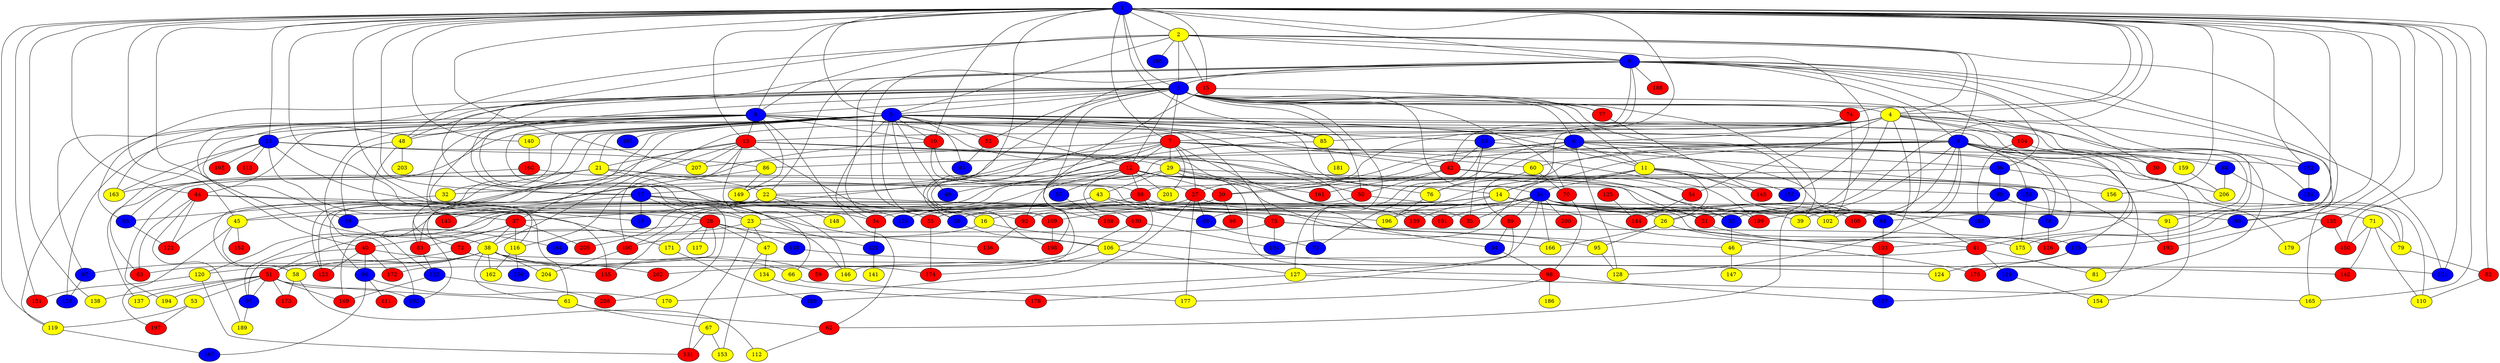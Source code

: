 graph {
0 [style = filled fillcolor = blue];
1 [style = filled fillcolor = blue];
2 [style = filled fillcolor = yellow];
3 [style = filled fillcolor = blue];
4 [style = filled fillcolor = yellow];
5 [style = filled fillcolor = blue];
6 [style = filled fillcolor = blue];
7 [style = filled fillcolor = red];
8 [style = filled fillcolor = blue];
9 [style = filled fillcolor = blue];
10 [style = filled fillcolor = red];
11 [style = filled fillcolor = yellow];
12 [style = filled fillcolor = red];
13 [style = filled fillcolor = red];
14 [style = filled fillcolor = yellow];
15 [style = filled fillcolor = red];
16 [style = filled fillcolor = yellow];
17 [style = filled fillcolor = blue];
18 [style = filled fillcolor = blue];
19 [style = filled fillcolor = blue];
20 [style = filled fillcolor = red];
21 [style = filled fillcolor = yellow];
22 [style = filled fillcolor = yellow];
23 [style = filled fillcolor = yellow];
24 [style = filled fillcolor = blue];
25 [style = filled fillcolor = blue];
26 [style = filled fillcolor = yellow];
27 [style = filled fillcolor = red];
28 [style = filled fillcolor = red];
29 [style = filled fillcolor = yellow];
30 [style = filled fillcolor = red];
31 [style = filled fillcolor = red];
32 [style = filled fillcolor = yellow];
33 [style = filled fillcolor = blue];
34 [style = filled fillcolor = red];
35 [style = filled fillcolor = red];
36 [style = filled fillcolor = blue];
37 [style = filled fillcolor = red];
38 [style = filled fillcolor = yellow];
39 [style = filled fillcolor = yellow];
40 [style = filled fillcolor = red];
41 [style = filled fillcolor = red];
42 [style = filled fillcolor = red];
43 [style = filled fillcolor = yellow];
44 [style = filled fillcolor = red];
45 [style = filled fillcolor = yellow];
46 [style = filled fillcolor = yellow];
47 [style = filled fillcolor = yellow];
48 [style = filled fillcolor = yellow];
49 [style = filled fillcolor = blue];
50 [style = filled fillcolor = red];
51 [style = filled fillcolor = red];
52 [style = filled fillcolor = red];
53 [style = filled fillcolor = yellow];
54 [style = filled fillcolor = red];
55 [style = filled fillcolor = red];
56 [style = filled fillcolor = blue];
57 [style = filled fillcolor = blue];
58 [style = filled fillcolor = yellow];
59 [style = filled fillcolor = red];
60 [style = filled fillcolor = yellow];
61 [style = filled fillcolor = yellow];
62 [style = filled fillcolor = red];
63 [style = filled fillcolor = red];
64 [style = filled fillcolor = blue];
65 [style = filled fillcolor = blue];
66 [style = filled fillcolor = yellow];
67 [style = filled fillcolor = yellow];
68 [style = filled fillcolor = blue];
69 [style = filled fillcolor = blue];
70 [style = filled fillcolor = red];
71 [style = filled fillcolor = yellow];
72 [style = filled fillcolor = red];
73 [style = filled fillcolor = blue];
74 [style = filled fillcolor = red];
75 [style = filled fillcolor = red];
76 [style = filled fillcolor = yellow];
77 [style = filled fillcolor = red];
78 [style = filled fillcolor = blue];
79 [style = filled fillcolor = yellow];
80 [style = filled fillcolor = blue];
81 [style = filled fillcolor = yellow];
82 [style = filled fillcolor = red];
83 [style = filled fillcolor = red];
84 [style = filled fillcolor = blue];
85 [style = filled fillcolor = yellow];
86 [style = filled fillcolor = yellow];
87 [style = filled fillcolor = blue];
88 [style = filled fillcolor = red];
89 [style = filled fillcolor = red];
90 [style = filled fillcolor = blue];
91 [style = filled fillcolor = yellow];
92 [style = filled fillcolor = red];
93 [style = filled fillcolor = blue];
94 [style = filled fillcolor = blue];
95 [style = filled fillcolor = yellow];
96 [style = filled fillcolor = red];
97 [style = filled fillcolor = blue];
98 [style = filled fillcolor = red];
99 [style = filled fillcolor = blue];
100 [style = filled fillcolor = red];
101 [style = filled fillcolor = blue];
102 [style = filled fillcolor = yellow];
103 [style = filled fillcolor = red];
104 [style = filled fillcolor = red];
105 [style = filled fillcolor = red];
106 [style = filled fillcolor = yellow];
107 [style = filled fillcolor = blue];
108 [style = filled fillcolor = red];
109 [style = filled fillcolor = red];
110 [style = filled fillcolor = yellow];
111 [style = filled fillcolor = red];
112 [style = filled fillcolor = yellow];
113 [style = filled fillcolor = red];
114 [style = filled fillcolor = blue];
115 [style = filled fillcolor = blue];
116 [style = filled fillcolor = yellow];
117 [style = filled fillcolor = yellow];
118 [style = filled fillcolor = blue];
119 [style = filled fillcolor = yellow];
120 [style = filled fillcolor = yellow];
121 [style = filled fillcolor = blue];
122 [style = filled fillcolor = red];
123 [style = filled fillcolor = red];
124 [style = filled fillcolor = yellow];
125 [style = filled fillcolor = red];
126 [style = filled fillcolor = red];
127 [style = filled fillcolor = yellow];
128 [style = filled fillcolor = yellow];
129 [style = filled fillcolor = blue];
130 [style = filled fillcolor = red];
131 [style = filled fillcolor = red];
132 [style = filled fillcolor = blue];
133 [style = filled fillcolor = blue];
134 [style = filled fillcolor = yellow];
135 [style = filled fillcolor = red];
136 [style = filled fillcolor = red];
137 [style = filled fillcolor = yellow];
138 [style = filled fillcolor = yellow];
139 [style = filled fillcolor = red];
140 [style = filled fillcolor = yellow];
141 [style = filled fillcolor = yellow];
142 [style = filled fillcolor = red];
143 [style = filled fillcolor = red];
144 [style = filled fillcolor = red];
145 [style = filled fillcolor = red];
146 [style = filled fillcolor = yellow];
147 [style = filled fillcolor = yellow];
148 [style = filled fillcolor = yellow];
149 [style = filled fillcolor = yellow];
150 [style = filled fillcolor = red];
151 [style = filled fillcolor = red];
152 [style = filled fillcolor = red];
153 [style = filled fillcolor = yellow];
154 [style = filled fillcolor = yellow];
155 [style = filled fillcolor = red];
156 [style = filled fillcolor = yellow];
157 [style = filled fillcolor = blue];
158 [style = filled fillcolor = blue];
159 [style = filled fillcolor = yellow];
160 [style = filled fillcolor = red];
161 [style = filled fillcolor = red];
162 [style = filled fillcolor = yellow];
163 [style = filled fillcolor = yellow];
164 [style = filled fillcolor = blue];
165 [style = filled fillcolor = yellow];
166 [style = filled fillcolor = yellow];
167 [style = filled fillcolor = blue];
168 [style = filled fillcolor = red];
169 [style = filled fillcolor = red];
170 [style = filled fillcolor = yellow];
171 [style = filled fillcolor = yellow];
172 [style = filled fillcolor = red];
173 [style = filled fillcolor = red];
174 [style = filled fillcolor = red];
175 [style = filled fillcolor = yellow];
176 [style = filled fillcolor = red];
177 [style = filled fillcolor = yellow];
178 [style = filled fillcolor = red];
179 [style = filled fillcolor = yellow];
180 [style = filled fillcolor = blue];
181 [style = filled fillcolor = yellow];
182 [style = filled fillcolor = blue];
183 [style = filled fillcolor = blue];
184 [style = filled fillcolor = blue];
185 [style = filled fillcolor = blue];
186 [style = filled fillcolor = yellow];
187 [style = filled fillcolor = blue];
188 [style = filled fillcolor = red];
189 [style = filled fillcolor = yellow];
190 [style = filled fillcolor = blue];
191 [style = filled fillcolor = red];
192 [style = filled fillcolor = blue];
193 [style = filled fillcolor = red];
194 [style = filled fillcolor = yellow];
195 [style = filled fillcolor = blue];
196 [style = filled fillcolor = yellow];
197 [style = filled fillcolor = red];
198 [style = filled fillcolor = red];
199 [style = filled fillcolor = red];
200 [style = filled fillcolor = red];
201 [style = filled fillcolor = yellow];
202 [style = filled fillcolor = red];
203 [style = filled fillcolor = yellow];
204 [style = filled fillcolor = yellow];
205 [style = filled fillcolor = red];
206 [style = filled fillcolor = yellow];
207 [style = filled fillcolor = yellow];
208 [style = filled fillcolor = red];
1 -- 4;
1 -- 3;
1 -- 0;
1 -- 2;
3 -- 208;
1 -- 5;
1 -- 7;
1 -- 8;
1 -- 10;
1 -- 13;
1 -- 15;
1 -- 17;
1 -- 19;
1 -- 23;
1 -- 25;
1 -- 28;
1 -- 38;
1 -- 44;
1 -- 45;
1 -- 56;
1 -- 64;
1 -- 74;
1 -- 82;
1 -- 85;
1 -- 90;
1 -- 101;
1 -- 119;
1 -- 135;
1 -- 138;
1 -- 140;
1 -- 150;
1 -- 151;
1 -- 156;
1 -- 165;
1 -- 182;
1 -- 193;
1 -- 199;
1 -- 207;
2 -- 0;
2 -- 3;
2 -- 4;
2 -- 5;
2 -- 8;
2 -- 9;
2 -- 15;
2 -- 17;
2 -- 48;
2 -- 126;
2 -- 157;
2 -- 195;
0 -- 3;
0 -- 7;
0 -- 9;
0 -- 22;
0 -- 27;
0 -- 30;
0 -- 36;
0 -- 48;
0 -- 55;
0 -- 90;
0 -- 92;
0 -- 101;
0 -- 104;
0 -- 182;
0 -- 188;
0 -- 198;
3 -- 4;
3 -- 5;
3 -- 6;
3 -- 7;
3 -- 8;
3 -- 11;
3 -- 12;
3 -- 23;
3 -- 24;
3 -- 26;
3 -- 39;
3 -- 40;
3 -- 50;
3 -- 52;
3 -- 65;
3 -- 69;
3 -- 70;
3 -- 74;
3 -- 77;
3 -- 102;
3 -- 127;
3 -- 149;
3 -- 163;
3 -- 168;
3 -- 175;
4 -- 6;
4 -- 13;
4 -- 30;
4 -- 31;
4 -- 38;
4 -- 42;
4 -- 46;
4 -- 54;
4 -- 81;
4 -- 85;
4 -- 104;
4 -- 165;
4 -- 185;
4 -- 205;
5 -- 6;
5 -- 9;
5 -- 10;
5 -- 11;
5 -- 12;
5 -- 14;
5 -- 16;
5 -- 21;
5 -- 32;
5 -- 34;
5 -- 35;
5 -- 37;
5 -- 49;
5 -- 52;
5 -- 65;
5 -- 72;
5 -- 83;
5 -- 85;
5 -- 91;
5 -- 93;
5 -- 107;
5 -- 109;
5 -- 119;
5 -- 123;
5 -- 133;
5 -- 140;
6 -- 11;
6 -- 20;
6 -- 36;
6 -- 62;
6 -- 73;
6 -- 76;
6 -- 128;
6 -- 130;
6 -- 187;
6 -- 206;
7 -- 12;
7 -- 17;
7 -- 22;
7 -- 27;
7 -- 29;
7 -- 60;
7 -- 139;
7 -- 182;
7 -- 198;
7 -- 199;
7 -- 201;
7 -- 207;
8 -- 10;
8 -- 13;
8 -- 18;
8 -- 19;
8 -- 25;
8 -- 41;
8 -- 42;
8 -- 44;
8 -- 48;
8 -- 50;
8 -- 62;
8 -- 75;
8 -- 87;
8 -- 146;
8 -- 149;
8 -- 155;
8 -- 192;
9 -- 14;
9 -- 20;
9 -- 30;
9 -- 33;
9 -- 39;
9 -- 60;
9 -- 78;
9 -- 79;
9 -- 84;
9 -- 86;
9 -- 103;
9 -- 108;
9 -- 115;
9 -- 128;
9 -- 154;
9 -- 158;
9 -- 196;
10 -- 27;
10 -- 88;
10 -- 164;
11 -- 14;
11 -- 24;
11 -- 26;
11 -- 41;
11 -- 145;
11 -- 157;
11 -- 184;
12 -- 20;
12 -- 31;
12 -- 49;
12 -- 57;
12 -- 80;
12 -- 88;
12 -- 100;
12 -- 129;
12 -- 155;
12 -- 158;
12 -- 183;
12 -- 201;
13 -- 21;
13 -- 33;
13 -- 45;
13 -- 56;
13 -- 76;
13 -- 100;
13 -- 123;
13 -- 146;
13 -- 191;
13 -- 207;
14 -- 16;
14 -- 23;
14 -- 26;
14 -- 34;
14 -- 39;
14 -- 135;
14 -- 139;
15 -- 59;
15 -- 77;
16 -- 100;
16 -- 124;
17 -- 18;
17 -- 28;
17 -- 34;
17 -- 75;
17 -- 136;
17 -- 192;
19 -- 35;
19 -- 42;
19 -- 73;
19 -- 78;
20 -- 55;
20 -- 96;
21 -- 22;
21 -- 58;
21 -- 64;
21 -- 66;
21 -- 137;
21 -- 194;
22 -- 37;
22 -- 83;
22 -- 122;
22 -- 129;
22 -- 148;
22 -- 196;
23 -- 47;
23 -- 72;
23 -- 121;
23 -- 131;
24 -- 31;
24 -- 33;
24 -- 35;
24 -- 56;
24 -- 64;
24 -- 68;
24 -- 71;
24 -- 79;
24 -- 89;
24 -- 92;
24 -- 102;
24 -- 108;
24 -- 109;
24 -- 127;
24 -- 166;
24 -- 191;
24 -- 199;
24 -- 200;
25 -- 29;
25 -- 37;
25 -- 61;
25 -- 63;
25 -- 86;
25 -- 105;
25 -- 113;
25 -- 163;
26 -- 41;
26 -- 95;
26 -- 103;
26 -- 166;
27 -- 46;
27 -- 68;
27 -- 120;
27 -- 170;
27 -- 177;
28 -- 47;
28 -- 51;
28 -- 106;
28 -- 117;
28 -- 118;
28 -- 171;
28 -- 172;
29 -- 32;
29 -- 43;
29 -- 94;
29 -- 98;
29 -- 99;
29 -- 156;
29 -- 161;
31 -- 175;
32 -- 65;
33 -- 46;
34 -- 121;
36 -- 80;
36 -- 88;
36 -- 179;
37 -- 38;
37 -- 40;
37 -- 83;
37 -- 116;
37 -- 205;
38 -- 51;
38 -- 58;
38 -- 59;
38 -- 61;
38 -- 63;
38 -- 66;
38 -- 101;
38 -- 120;
38 -- 155;
38 -- 162;
38 -- 204;
40 -- 97;
40 -- 99;
40 -- 123;
40 -- 172;
40 -- 202;
41 -- 81;
41 -- 114;
41 -- 146;
42 -- 50;
42 -- 54;
42 -- 161;
42 -- 193;
43 -- 45;
43 -- 68;
43 -- 69;
43 -- 78;
43 -- 91;
43 -- 143;
44 -- 63;
44 -- 75;
44 -- 122;
44 -- 171;
44 -- 189;
45 -- 58;
45 -- 152;
45 -- 197;
46 -- 147;
47 -- 134;
47 -- 153;
48 -- 69;
48 -- 116;
48 -- 203;
50 -- 97;
50 -- 176;
51 -- 53;
51 -- 61;
51 -- 97;
51 -- 137;
51 -- 138;
51 -- 169;
51 -- 173;
51 -- 192;
51 -- 194;
52 -- 93;
53 -- 119;
53 -- 197;
54 -- 144;
55 -- 174;
56 -- 106;
57 -- 168;
58 -- 112;
58 -- 173;
60 -- 70;
60 -- 76;
61 -- 62;
61 -- 67;
62 -- 112;
64 -- 103;
65 -- 122;
66 -- 177;
67 -- 131;
67 -- 153;
68 -- 73;
69 -- 132;
70 -- 98;
71 -- 79;
71 -- 110;
71 -- 142;
71 -- 150;
72 -- 87;
72 -- 174;
74 -- 89;
74 -- 102;
75 -- 95;
75 -- 126;
75 -- 164;
75 -- 184;
76 -- 196;
77 -- 145;
78 -- 126;
79 -- 82;
80 -- 90;
80 -- 183;
82 -- 110;
83 -- 132;
84 -- 110;
84 -- 206;
85 -- 92;
85 -- 181;
86 -- 116;
86 -- 149;
87 -- 133;
88 -- 106;
88 -- 115;
88 -- 169;
89 -- 94;
89 -- 178;
90 -- 115;
91 -- 193;
92 -- 136;
94 -- 98;
95 -- 128;
97 -- 189;
98 -- 177;
98 -- 186;
98 -- 187;
99 -- 111;
99 -- 167;
99 -- 170;
100 -- 204;
103 -- 187;
104 -- 159;
104 -- 183;
106 -- 127;
106 -- 174;
109 -- 198;
114 -- 154;
115 -- 124;
115 -- 176;
116 -- 162;
116 -- 190;
118 -- 142;
119 -- 167;
120 -- 131;
120 -- 151;
121 -- 141;
125 -- 144;
127 -- 165;
127 -- 180;
130 -- 184;
130 -- 202;
132 -- 169;
132 -- 208;
134 -- 178;
135 -- 150;
135 -- 179;
140 -- 160;
158 -- 175;
159 -- 206;
160 -- 163;
160 -- 166;
171 -- 180;
182 -- 185;
}
